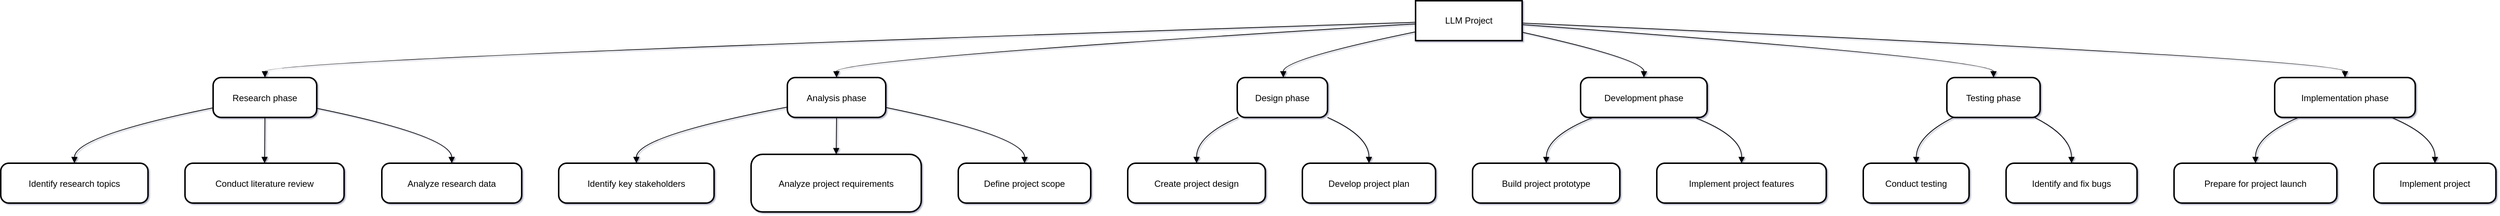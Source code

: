 <mxfile version="26.1.3">
  <diagram name="Page-1" id="XXNaqaqeGqPNM_jXP1sB">
    <mxGraphModel dx="1050" dy="558" grid="1" gridSize="10" guides="1" tooltips="1" connect="1" arrows="1" fold="1" page="0" pageScale="1" pageWidth="1400" pageHeight="850" math="0" shadow="1">
      <root>
        <mxCell id="0" />
        <mxCell id="1" parent="0" />
        <mxCell id="2" value="LLM Project" style="whiteSpace=wrap;strokeWidth=2;" parent="1" vertex="1">
          <mxGeometry x="1920" y="8" width="144" height="54" as="geometry" />
        </mxCell>
        <mxCell id="3" value="Research phase" style="rounded=1;arcSize=20;strokeWidth=2" parent="1" vertex="1">
          <mxGeometry x="295" y="112" width="140" height="54" as="geometry" />
        </mxCell>
        <mxCell id="4" value="Analysis phase" style="rounded=1;arcSize=20;strokeWidth=2" parent="1" vertex="1">
          <mxGeometry x="1071" y="112" width="133" height="54" as="geometry" />
        </mxCell>
        <mxCell id="5" value="Design phase" style="rounded=1;arcSize=20;strokeWidth=2" parent="1" vertex="1">
          <mxGeometry x="1679" y="112" width="122" height="54" as="geometry" />
        </mxCell>
        <mxCell id="6" value="Development phase" style="rounded=1;arcSize=20;strokeWidth=2" parent="1" vertex="1">
          <mxGeometry x="2143" y="112" width="171" height="54" as="geometry" />
        </mxCell>
        <mxCell id="7" value="Testing phase" style="rounded=1;arcSize=20;strokeWidth=2" parent="1" vertex="1">
          <mxGeometry x="2638" y="112" width="126" height="54" as="geometry" />
        </mxCell>
        <mxCell id="8" value="Implementation phase" style="rounded=1;arcSize=20;strokeWidth=2" parent="1" vertex="1">
          <mxGeometry x="3081" y="112" width="190" height="54" as="geometry" />
        </mxCell>
        <mxCell id="9" value="Identify research topics" style="rounded=1;arcSize=20;strokeWidth=2" parent="1" vertex="1">
          <mxGeometry x="8" y="228" width="199" height="54" as="geometry" />
        </mxCell>
        <mxCell id="10" value="Conduct literature review" style="rounded=1;arcSize=20;strokeWidth=2" parent="1" vertex="1">
          <mxGeometry x="257" y="228" width="215" height="54" as="geometry" />
        </mxCell>
        <mxCell id="11" value="Analyze research data" style="rounded=1;arcSize=20;strokeWidth=2" parent="1" vertex="1">
          <mxGeometry x="523" y="228" width="189" height="54" as="geometry" />
        </mxCell>
        <mxCell id="12" value="Identify key stakeholders" style="rounded=1;arcSize=20;strokeWidth=2" parent="1" vertex="1">
          <mxGeometry x="762" y="228" width="210" height="54" as="geometry" />
        </mxCell>
        <mxCell id="13" value="Analyze project requirements" style="rounded=1;arcSize=20;strokeWidth=2" parent="1" vertex="1">
          <mxGeometry x="1022" y="216" width="230" height="78" as="geometry" />
        </mxCell>
        <mxCell id="14" value="Define project scope" style="rounded=1;arcSize=20;strokeWidth=2" parent="1" vertex="1">
          <mxGeometry x="1302" y="228" width="179" height="54" as="geometry" />
        </mxCell>
        <mxCell id="15" value="Create project design" style="rounded=1;arcSize=20;strokeWidth=2" parent="1" vertex="1">
          <mxGeometry x="1531" y="228" width="186" height="54" as="geometry" />
        </mxCell>
        <mxCell id="16" value="Develop project plan" style="rounded=1;arcSize=20;strokeWidth=2" parent="1" vertex="1">
          <mxGeometry x="1767" y="228" width="180" height="54" as="geometry" />
        </mxCell>
        <mxCell id="17" value="Build project prototype" style="rounded=1;arcSize=20;strokeWidth=2" parent="1" vertex="1">
          <mxGeometry x="1997" y="228" width="199" height="54" as="geometry" />
        </mxCell>
        <mxCell id="18" value="Implement project features" style="rounded=1;arcSize=20;strokeWidth=2" parent="1" vertex="1">
          <mxGeometry x="2246" y="228" width="229" height="54" as="geometry" />
        </mxCell>
        <mxCell id="19" value="Conduct testing" style="rounded=1;arcSize=20;strokeWidth=2" parent="1" vertex="1">
          <mxGeometry x="2525" y="228" width="143" height="54" as="geometry" />
        </mxCell>
        <mxCell id="20" value="Identify and fix bugs" style="rounded=1;arcSize=20;strokeWidth=2" parent="1" vertex="1">
          <mxGeometry x="2718" y="228" width="177" height="54" as="geometry" />
        </mxCell>
        <mxCell id="21" value="Prepare for project launch" style="rounded=1;arcSize=20;strokeWidth=2" parent="1" vertex="1">
          <mxGeometry x="2945" y="228" width="220" height="54" as="geometry" />
        </mxCell>
        <mxCell id="22" value="Implement project" style="rounded=1;arcSize=20;strokeWidth=2" parent="1" vertex="1">
          <mxGeometry x="3215" y="228" width="165" height="54" as="geometry" />
        </mxCell>
        <mxCell id="23" value="" style="curved=1;startArrow=none;endArrow=block;exitX=0;exitY=0.54;entryX=0.5;entryY=0;" parent="1" source="2" target="3" edge="1">
          <mxGeometry relative="1" as="geometry">
            <Array as="points">
              <mxPoint x="365" y="87" />
            </Array>
          </mxGeometry>
        </mxCell>
        <mxCell id="24" value="" style="curved=1;startArrow=none;endArrow=block;exitX=0;exitY=0.58;entryX=0.5;entryY=0;" parent="1" source="2" target="4" edge="1">
          <mxGeometry relative="1" as="geometry">
            <Array as="points">
              <mxPoint x="1137" y="87" />
            </Array>
          </mxGeometry>
        </mxCell>
        <mxCell id="25" value="" style="curved=1;startArrow=none;endArrow=block;exitX=0;exitY=0.78;entryX=0.51;entryY=0;" parent="1" source="2" target="5" edge="1">
          <mxGeometry relative="1" as="geometry">
            <Array as="points">
              <mxPoint x="1741" y="87" />
            </Array>
          </mxGeometry>
        </mxCell>
        <mxCell id="26" value="" style="curved=1;startArrow=none;endArrow=block;exitX=1;exitY=0.79;entryX=0.5;entryY=0;" parent="1" source="2" target="6" edge="1">
          <mxGeometry relative="1" as="geometry">
            <Array as="points">
              <mxPoint x="2229" y="87" />
            </Array>
          </mxGeometry>
        </mxCell>
        <mxCell id="27" value="" style="curved=1;startArrow=none;endArrow=block;exitX=1;exitY=0.6;entryX=0.5;entryY=0;" parent="1" source="2" target="7" edge="1">
          <mxGeometry relative="1" as="geometry">
            <Array as="points">
              <mxPoint x="2701" y="87" />
            </Array>
          </mxGeometry>
        </mxCell>
        <mxCell id="28" value="" style="curved=1;startArrow=none;endArrow=block;exitX=1;exitY=0.56;entryX=0.5;entryY=0;" parent="1" source="2" target="8" edge="1">
          <mxGeometry relative="1" as="geometry">
            <Array as="points">
              <mxPoint x="3176" y="87" />
            </Array>
          </mxGeometry>
        </mxCell>
        <mxCell id="29" value="" style="curved=1;startArrow=none;endArrow=block;exitX=0;exitY=0.76;entryX=0.5;entryY=0;" parent="1" source="3" target="9" edge="1">
          <mxGeometry relative="1" as="geometry">
            <Array as="points">
              <mxPoint x="108" y="191" />
            </Array>
          </mxGeometry>
        </mxCell>
        <mxCell id="30" value="" style="curved=1;startArrow=none;endArrow=block;exitX=0.5;exitY=1;entryX=0.5;entryY=0;" parent="1" source="3" target="10" edge="1">
          <mxGeometry relative="1" as="geometry">
            <Array as="points" />
          </mxGeometry>
        </mxCell>
        <mxCell id="31" value="" style="curved=1;startArrow=none;endArrow=block;exitX=1;exitY=0.77;entryX=0.5;entryY=0;" parent="1" source="3" target="11" edge="1">
          <mxGeometry relative="1" as="geometry">
            <Array as="points">
              <mxPoint x="617" y="191" />
            </Array>
          </mxGeometry>
        </mxCell>
        <mxCell id="32" value="" style="curved=1;startArrow=none;endArrow=block;exitX=0;exitY=0.74;entryX=0.5;entryY=0;" parent="1" source="4" target="12" edge="1">
          <mxGeometry relative="1" as="geometry">
            <Array as="points">
              <mxPoint x="867" y="191" />
            </Array>
          </mxGeometry>
        </mxCell>
        <mxCell id="33" value="" style="curved=1;startArrow=none;endArrow=block;exitX=0.5;exitY=1;entryX=0.5;entryY=0;" parent="1" source="4" target="13" edge="1">
          <mxGeometry relative="1" as="geometry">
            <Array as="points" />
          </mxGeometry>
        </mxCell>
        <mxCell id="34" value="" style="curved=1;startArrow=none;endArrow=block;exitX=1;exitY=0.75;entryX=0.5;entryY=0;" parent="1" source="4" target="14" edge="1">
          <mxGeometry relative="1" as="geometry">
            <Array as="points">
              <mxPoint x="1392" y="191" />
            </Array>
          </mxGeometry>
        </mxCell>
        <mxCell id="35" value="" style="curved=1;startArrow=none;endArrow=block;exitX=0.01;exitY=1;entryX=0.5;entryY=0;" parent="1" source="5" target="15" edge="1">
          <mxGeometry relative="1" as="geometry">
            <Array as="points">
              <mxPoint x="1624" y="191" />
            </Array>
          </mxGeometry>
        </mxCell>
        <mxCell id="36" value="" style="curved=1;startArrow=none;endArrow=block;exitX=1;exitY=1;entryX=0.5;entryY=0;" parent="1" source="5" target="16" edge="1">
          <mxGeometry relative="1" as="geometry">
            <Array as="points">
              <mxPoint x="1857" y="191" />
            </Array>
          </mxGeometry>
        </mxCell>
        <mxCell id="37" value="" style="curved=1;startArrow=none;endArrow=block;exitX=0.1;exitY=1;entryX=0.5;entryY=0;" parent="1" source="6" target="17" edge="1">
          <mxGeometry relative="1" as="geometry">
            <Array as="points">
              <mxPoint x="2097" y="191" />
            </Array>
          </mxGeometry>
        </mxCell>
        <mxCell id="38" value="" style="curved=1;startArrow=none;endArrow=block;exitX=0.9;exitY=1;entryX=0.5;entryY=0;" parent="1" source="6" target="18" edge="1">
          <mxGeometry relative="1" as="geometry">
            <Array as="points">
              <mxPoint x="2361" y="191" />
            </Array>
          </mxGeometry>
        </mxCell>
        <mxCell id="39" value="" style="curved=1;startArrow=none;endArrow=block;exitX=0.07;exitY=1;entryX=0.5;entryY=0;" parent="1" source="7" target="19" edge="1">
          <mxGeometry relative="1" as="geometry">
            <Array as="points">
              <mxPoint x="2597" y="191" />
            </Array>
          </mxGeometry>
        </mxCell>
        <mxCell id="40" value="" style="curved=1;startArrow=none;endArrow=block;exitX=0.94;exitY=1;entryX=0.5;entryY=0;" parent="1" source="7" target="20" edge="1">
          <mxGeometry relative="1" as="geometry">
            <Array as="points">
              <mxPoint x="2806" y="191" />
            </Array>
          </mxGeometry>
        </mxCell>
        <mxCell id="41" value="" style="curved=1;startArrow=none;endArrow=block;exitX=0.17;exitY=1;entryX=0.5;entryY=0;" parent="1" source="8" target="21" edge="1">
          <mxGeometry relative="1" as="geometry">
            <Array as="points">
              <mxPoint x="3055" y="191" />
            </Array>
          </mxGeometry>
        </mxCell>
        <mxCell id="42" value="" style="curved=1;startArrow=none;endArrow=block;exitX=0.83;exitY=1;entryX=0.5;entryY=0;" parent="1" source="8" target="22" edge="1">
          <mxGeometry relative="1" as="geometry">
            <Array as="points">
              <mxPoint x="3298" y="191" />
            </Array>
          </mxGeometry>
        </mxCell>
      </root>
    </mxGraphModel>
  </diagram>
</mxfile>
